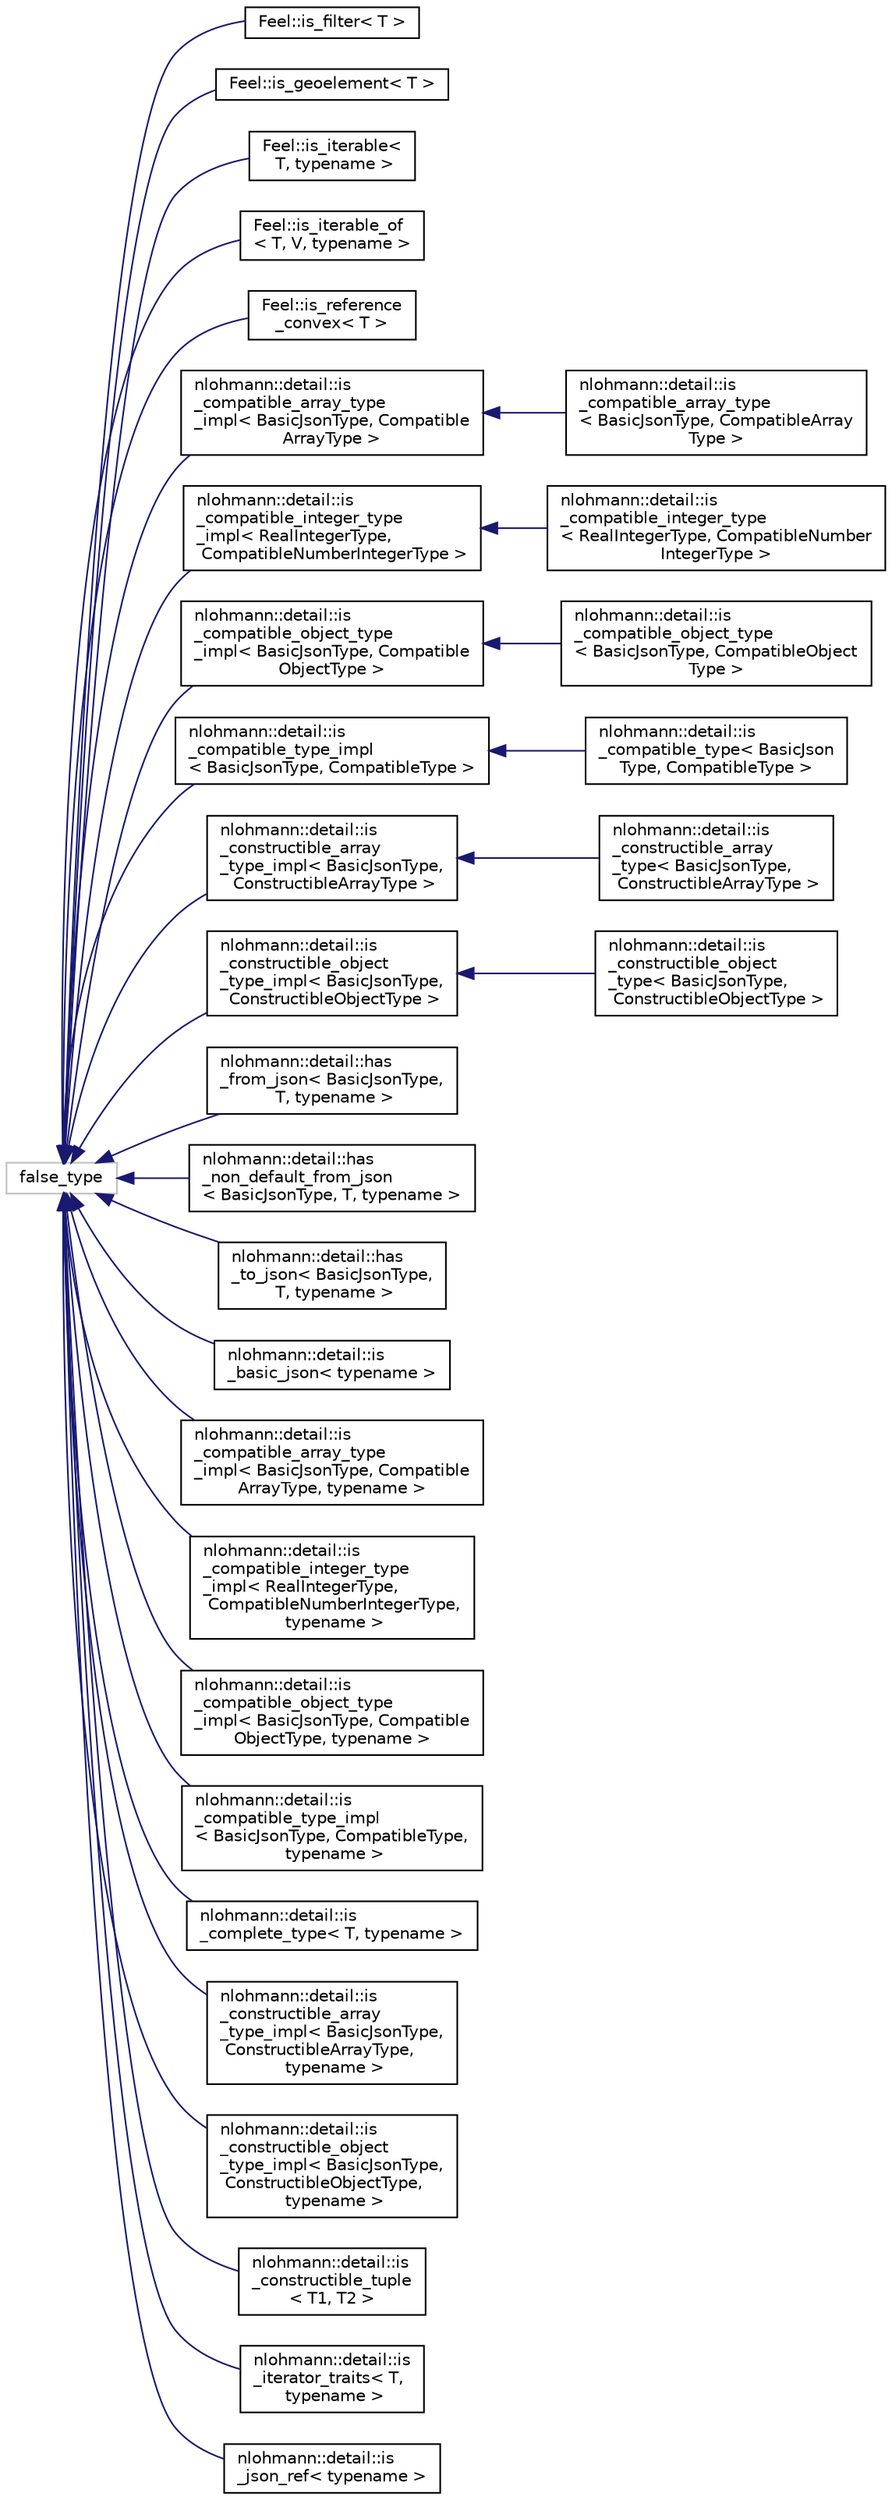 digraph "Graphical Class Hierarchy"
{
 // LATEX_PDF_SIZE
  edge [fontname="Helvetica",fontsize="10",labelfontname="Helvetica",labelfontsize="10"];
  node [fontname="Helvetica",fontsize="10",shape=record];
  rankdir="LR";
  Node128 [label="false_type",height=0.2,width=0.4,color="grey75", fillcolor="white", style="filled",tooltip=" "];
  Node128 -> Node0 [dir="back",color="midnightblue",fontsize="10",style="solid",fontname="Helvetica"];
  Node0 [label="Feel::is_filter\< T \>",height=0.2,width=0.4,color="black", fillcolor="white", style="filled",URL="$structFeel_1_1is__filter.html",tooltip="Filters."];
  Node128 -> Node130 [dir="back",color="midnightblue",fontsize="10",style="solid",fontname="Helvetica"];
  Node130 [label="Feel::is_geoelement\< T \>",height=0.2,width=0.4,color="black", fillcolor="white", style="filled",URL="$structFeel_1_1is__geoelement.html",tooltip="Checks whether T is a GeoElement<n>D type."];
  Node128 -> Node131 [dir="back",color="midnightblue",fontsize="10",style="solid",fontname="Helvetica"];
  Node131 [label="Feel::is_iterable\<\l T, typename \>",height=0.2,width=0.4,color="black", fillcolor="white", style="filled",URL="$structFeel_1_1is__iterable.html",tooltip=" "];
  Node128 -> Node132 [dir="back",color="midnightblue",fontsize="10",style="solid",fontname="Helvetica"];
  Node132 [label="Feel::is_iterable_of\l\< T, V, typename \>",height=0.2,width=0.4,color="black", fillcolor="white", style="filled",URL="$structFeel_1_1is__iterable__of.html",tooltip=" "];
  Node128 -> Node133 [dir="back",color="midnightblue",fontsize="10",style="solid",fontname="Helvetica"];
  Node133 [label="Feel::is_reference\l_convex\< T \>",height=0.2,width=0.4,color="black", fillcolor="white", style="filled",URL="$structFeel_1_1is__reference__convex.html",tooltip="Checks whether T is a Reference convex type."];
  Node128 -> Node134 [dir="back",color="midnightblue",fontsize="10",style="solid",fontname="Helvetica"];
  Node134 [label="nlohmann::detail::is\l_compatible_array_type\l_impl\< BasicJsonType, Compatible\lArrayType \>",height=0.2,width=0.4,color="black", fillcolor="white", style="filled",URL="$structnlohmann_1_1detail_1_1is__compatible__array__type__impl.html",tooltip=" "];
  Node134 -> Node135 [dir="back",color="midnightblue",fontsize="10",style="solid",fontname="Helvetica"];
  Node135 [label="nlohmann::detail::is\l_compatible_array_type\l\< BasicJsonType, CompatibleArray\lType \>",height=0.2,width=0.4,color="black", fillcolor="white", style="filled",URL="$structnlohmann_1_1detail_1_1is__compatible__array__type.html",tooltip=" "];
  Node128 -> Node136 [dir="back",color="midnightblue",fontsize="10",style="solid",fontname="Helvetica"];
  Node136 [label="nlohmann::detail::is\l_compatible_integer_type\l_impl\< RealIntegerType,\l CompatibleNumberIntegerType \>",height=0.2,width=0.4,color="black", fillcolor="white", style="filled",URL="$structnlohmann_1_1detail_1_1is__compatible__integer__type__impl.html",tooltip=" "];
  Node136 -> Node137 [dir="back",color="midnightblue",fontsize="10",style="solid",fontname="Helvetica"];
  Node137 [label="nlohmann::detail::is\l_compatible_integer_type\l\< RealIntegerType, CompatibleNumber\lIntegerType \>",height=0.2,width=0.4,color="black", fillcolor="white", style="filled",URL="$structnlohmann_1_1detail_1_1is__compatible__integer__type.html",tooltip=" "];
  Node128 -> Node138 [dir="back",color="midnightblue",fontsize="10",style="solid",fontname="Helvetica"];
  Node138 [label="nlohmann::detail::is\l_compatible_object_type\l_impl\< BasicJsonType, Compatible\lObjectType \>",height=0.2,width=0.4,color="black", fillcolor="white", style="filled",URL="$structnlohmann_1_1detail_1_1is__compatible__object__type__impl.html",tooltip=" "];
  Node138 -> Node139 [dir="back",color="midnightblue",fontsize="10",style="solid",fontname="Helvetica"];
  Node139 [label="nlohmann::detail::is\l_compatible_object_type\l\< BasicJsonType, CompatibleObject\lType \>",height=0.2,width=0.4,color="black", fillcolor="white", style="filled",URL="$structnlohmann_1_1detail_1_1is__compatible__object__type.html",tooltip=" "];
  Node128 -> Node140 [dir="back",color="midnightblue",fontsize="10",style="solid",fontname="Helvetica"];
  Node140 [label="nlohmann::detail::is\l_compatible_type_impl\l\< BasicJsonType, CompatibleType \>",height=0.2,width=0.4,color="black", fillcolor="white", style="filled",URL="$structnlohmann_1_1detail_1_1is__compatible__type__impl.html",tooltip=" "];
  Node140 -> Node141 [dir="back",color="midnightblue",fontsize="10",style="solid",fontname="Helvetica"];
  Node141 [label="nlohmann::detail::is\l_compatible_type\< BasicJson\lType, CompatibleType \>",height=0.2,width=0.4,color="black", fillcolor="white", style="filled",URL="$structnlohmann_1_1detail_1_1is__compatible__type.html",tooltip=" "];
  Node128 -> Node142 [dir="back",color="midnightblue",fontsize="10",style="solid",fontname="Helvetica"];
  Node142 [label="nlohmann::detail::is\l_constructible_array\l_type_impl\< BasicJsonType,\l ConstructibleArrayType \>",height=0.2,width=0.4,color="black", fillcolor="white", style="filled",URL="$structnlohmann_1_1detail_1_1is__constructible__array__type__impl.html",tooltip=" "];
  Node142 -> Node143 [dir="back",color="midnightblue",fontsize="10",style="solid",fontname="Helvetica"];
  Node143 [label="nlohmann::detail::is\l_constructible_array\l_type\< BasicJsonType,\l ConstructibleArrayType \>",height=0.2,width=0.4,color="black", fillcolor="white", style="filled",URL="$structnlohmann_1_1detail_1_1is__constructible__array__type.html",tooltip=" "];
  Node128 -> Node144 [dir="back",color="midnightblue",fontsize="10",style="solid",fontname="Helvetica"];
  Node144 [label="nlohmann::detail::is\l_constructible_object\l_type_impl\< BasicJsonType,\l ConstructibleObjectType \>",height=0.2,width=0.4,color="black", fillcolor="white", style="filled",URL="$structnlohmann_1_1detail_1_1is__constructible__object__type__impl.html",tooltip=" "];
  Node144 -> Node145 [dir="back",color="midnightblue",fontsize="10",style="solid",fontname="Helvetica"];
  Node145 [label="nlohmann::detail::is\l_constructible_object\l_type\< BasicJsonType,\l ConstructibleObjectType \>",height=0.2,width=0.4,color="black", fillcolor="white", style="filled",URL="$structnlohmann_1_1detail_1_1is__constructible__object__type.html",tooltip=" "];
  Node128 -> Node146 [dir="back",color="midnightblue",fontsize="10",style="solid",fontname="Helvetica"];
  Node146 [label="nlohmann::detail::has\l_from_json\< BasicJsonType,\l T, typename \>",height=0.2,width=0.4,color="black", fillcolor="white", style="filled",URL="$structnlohmann_1_1detail_1_1has__from__json.html",tooltip=" "];
  Node128 -> Node147 [dir="back",color="midnightblue",fontsize="10",style="solid",fontname="Helvetica"];
  Node147 [label="nlohmann::detail::has\l_non_default_from_json\l\< BasicJsonType, T, typename \>",height=0.2,width=0.4,color="black", fillcolor="white", style="filled",URL="$structnlohmann_1_1detail_1_1has__non__default__from__json.html",tooltip=" "];
  Node128 -> Node148 [dir="back",color="midnightblue",fontsize="10",style="solid",fontname="Helvetica"];
  Node148 [label="nlohmann::detail::has\l_to_json\< BasicJsonType,\l T, typename \>",height=0.2,width=0.4,color="black", fillcolor="white", style="filled",URL="$structnlohmann_1_1detail_1_1has__to__json.html",tooltip=" "];
  Node128 -> Node149 [dir="back",color="midnightblue",fontsize="10",style="solid",fontname="Helvetica"];
  Node149 [label="nlohmann::detail::is\l_basic_json\< typename \>",height=0.2,width=0.4,color="black", fillcolor="white", style="filled",URL="$structnlohmann_1_1detail_1_1is__basic__json.html",tooltip=" "];
  Node128 -> Node150 [dir="back",color="midnightblue",fontsize="10",style="solid",fontname="Helvetica"];
  Node150 [label="nlohmann::detail::is\l_compatible_array_type\l_impl\< BasicJsonType, Compatible\lArrayType, typename \>",height=0.2,width=0.4,color="black", fillcolor="white", style="filled",URL="$structnlohmann_1_1detail_1_1is__compatible__array__type__impl.html",tooltip=" "];
  Node128 -> Node151 [dir="back",color="midnightblue",fontsize="10",style="solid",fontname="Helvetica"];
  Node151 [label="nlohmann::detail::is\l_compatible_integer_type\l_impl\< RealIntegerType,\l CompatibleNumberIntegerType,\l typename \>",height=0.2,width=0.4,color="black", fillcolor="white", style="filled",URL="$structnlohmann_1_1detail_1_1is__compatible__integer__type__impl.html",tooltip=" "];
  Node128 -> Node152 [dir="back",color="midnightblue",fontsize="10",style="solid",fontname="Helvetica"];
  Node152 [label="nlohmann::detail::is\l_compatible_object_type\l_impl\< BasicJsonType, Compatible\lObjectType, typename \>",height=0.2,width=0.4,color="black", fillcolor="white", style="filled",URL="$structnlohmann_1_1detail_1_1is__compatible__object__type__impl.html",tooltip=" "];
  Node128 -> Node153 [dir="back",color="midnightblue",fontsize="10",style="solid",fontname="Helvetica"];
  Node153 [label="nlohmann::detail::is\l_compatible_type_impl\l\< BasicJsonType, CompatibleType,\l typename \>",height=0.2,width=0.4,color="black", fillcolor="white", style="filled",URL="$structnlohmann_1_1detail_1_1is__compatible__type__impl.html",tooltip=" "];
  Node128 -> Node154 [dir="back",color="midnightblue",fontsize="10",style="solid",fontname="Helvetica"];
  Node154 [label="nlohmann::detail::is\l_complete_type\< T, typename \>",height=0.2,width=0.4,color="black", fillcolor="white", style="filled",URL="$structnlohmann_1_1detail_1_1is__complete__type.html",tooltip=" "];
  Node128 -> Node155 [dir="back",color="midnightblue",fontsize="10",style="solid",fontname="Helvetica"];
  Node155 [label="nlohmann::detail::is\l_constructible_array\l_type_impl\< BasicJsonType,\l ConstructibleArrayType,\l typename \>",height=0.2,width=0.4,color="black", fillcolor="white", style="filled",URL="$structnlohmann_1_1detail_1_1is__constructible__array__type__impl.html",tooltip=" "];
  Node128 -> Node156 [dir="back",color="midnightblue",fontsize="10",style="solid",fontname="Helvetica"];
  Node156 [label="nlohmann::detail::is\l_constructible_object\l_type_impl\< BasicJsonType,\l ConstructibleObjectType,\l typename \>",height=0.2,width=0.4,color="black", fillcolor="white", style="filled",URL="$structnlohmann_1_1detail_1_1is__constructible__object__type__impl.html",tooltip=" "];
  Node128 -> Node157 [dir="back",color="midnightblue",fontsize="10",style="solid",fontname="Helvetica"];
  Node157 [label="nlohmann::detail::is\l_constructible_tuple\l\< T1, T2 \>",height=0.2,width=0.4,color="black", fillcolor="white", style="filled",URL="$structnlohmann_1_1detail_1_1is__constructible__tuple.html",tooltip=" "];
  Node128 -> Node158 [dir="back",color="midnightblue",fontsize="10",style="solid",fontname="Helvetica"];
  Node158 [label="nlohmann::detail::is\l_iterator_traits\< T,\l typename \>",height=0.2,width=0.4,color="black", fillcolor="white", style="filled",URL="$structnlohmann_1_1detail_1_1is__iterator__traits.html",tooltip=" "];
  Node128 -> Node159 [dir="back",color="midnightblue",fontsize="10",style="solid",fontname="Helvetica"];
  Node159 [label="nlohmann::detail::is\l_json_ref\< typename \>",height=0.2,width=0.4,color="black", fillcolor="white", style="filled",URL="$structnlohmann_1_1detail_1_1is__json__ref.html",tooltip=" "];
}
